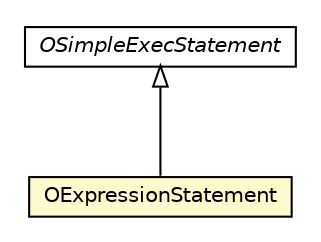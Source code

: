 #!/usr/local/bin/dot
#
# Class diagram 
# Generated by UMLGraph version R5_6-24-gf6e263 (http://www.umlgraph.org/)
#

digraph G {
	edge [fontname="Helvetica",fontsize=10,labelfontname="Helvetica",labelfontsize=10];
	node [fontname="Helvetica",fontsize=10,shape=plaintext];
	nodesep=0.25;
	ranksep=0.5;
	// com.orientechnologies.orient.core.sql.parser.OExpressionStatement
	c3302203 [label=<<table title="com.orientechnologies.orient.core.sql.parser.OExpressionStatement" border="0" cellborder="1" cellspacing="0" cellpadding="2" port="p" bgcolor="lemonChiffon" href="./OExpressionStatement.html">
		<tr><td><table border="0" cellspacing="0" cellpadding="1">
<tr><td align="center" balign="center"> OExpressionStatement </td></tr>
		</table></td></tr>
		</table>>, URL="./OExpressionStatement.html", fontname="Helvetica", fontcolor="black", fontsize=10.0];
	// com.orientechnologies.orient.core.sql.parser.OSimpleExecStatement
	c3302316 [label=<<table title="com.orientechnologies.orient.core.sql.parser.OSimpleExecStatement" border="0" cellborder="1" cellspacing="0" cellpadding="2" port="p" href="./OSimpleExecStatement.html">
		<tr><td><table border="0" cellspacing="0" cellpadding="1">
<tr><td align="center" balign="center"><font face="Helvetica-Oblique"> OSimpleExecStatement </font></td></tr>
		</table></td></tr>
		</table>>, URL="./OSimpleExecStatement.html", fontname="Helvetica", fontcolor="black", fontsize=10.0];
	//com.orientechnologies.orient.core.sql.parser.OExpressionStatement extends com.orientechnologies.orient.core.sql.parser.OSimpleExecStatement
	c3302316:p -> c3302203:p [dir=back,arrowtail=empty];
}

